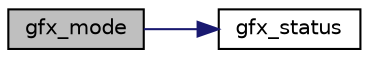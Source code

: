 digraph G
{
  edge [fontname="Helvetica",fontsize="10",labelfontname="Helvetica",labelfontsize="10"];
  node [fontname="Helvetica",fontsize="10",shape=record];
  rankdir=LR;
  Node1 [label="gfx_mode",height=0.2,width=0.4,color="black", fillcolor="grey75", style="filled" fontcolor="black"];
  Node1 -> Node2 [color="midnightblue",fontsize="10",style="solid",fontname="Helvetica"];
  Node2 [label="gfx_status",height=0.2,width=0.4,color="black", fillcolor="white", style="filled",URL="$group___g_f_x.html#ga020a8ccd10d6b1e37847d4d5c9ec34a7",tooltip="status of opengl &amp; or directx"];
}
